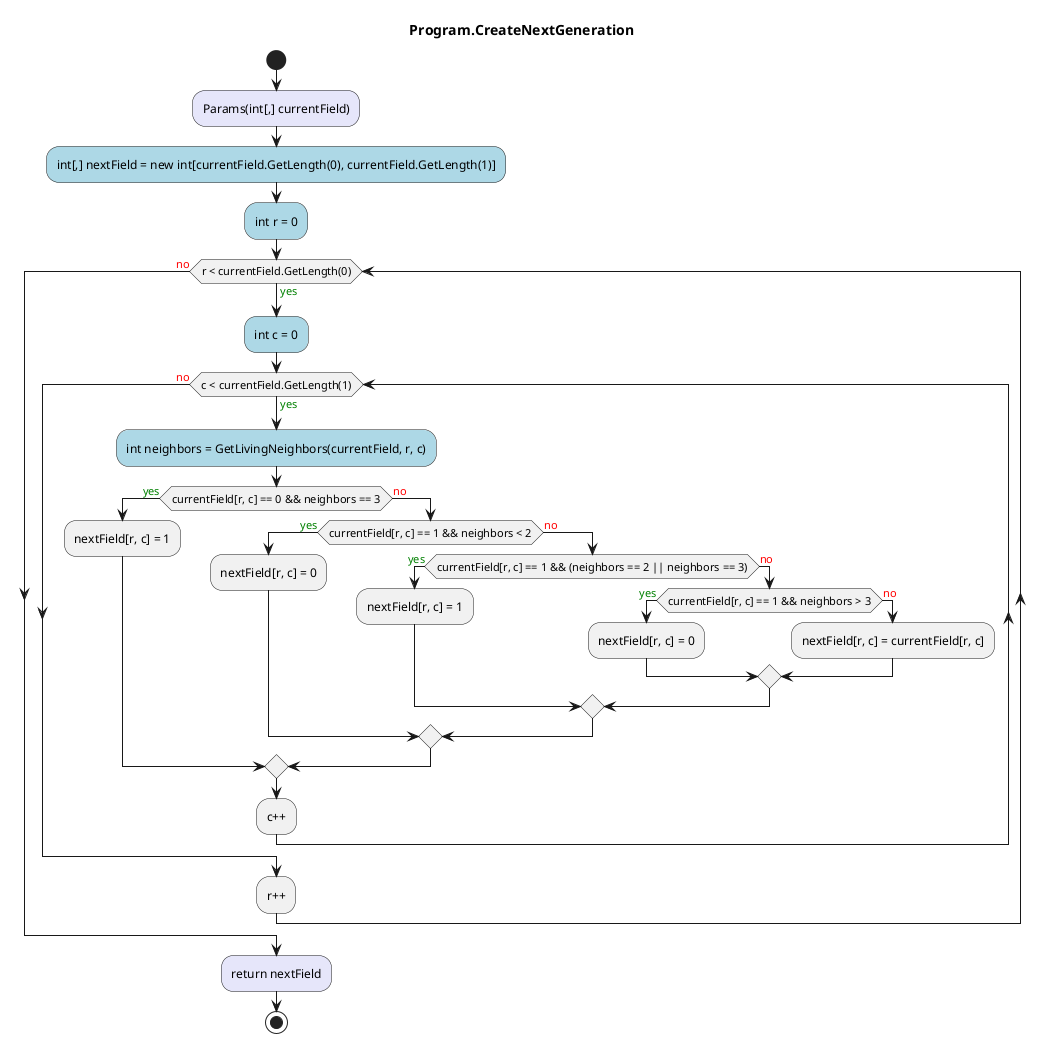 @startuml Program.CreateNextGeneration
title Program.CreateNextGeneration
start
#Lavender:Params(int[,] currentField);
#LightBlue:int[,] nextField = new int[currentField.GetLength(0), currentField.GetLength(1)];
#LightBlue:int r = 0;
while (r < currentField.GetLength(0)) is (<color:green>yes)
    #LightBlue:int c = 0;
    while (c < currentField.GetLength(1)) is (<color:green>yes)
        #LightBlue:int neighbors = GetLivingNeighbors(currentField, r, c);
        if (currentField[r, c] == 0 && neighbors == 3) then (<color:green>yes)
          :nextField[r, c] = 1;
          else (<color:red>no)
            if (currentField[r, c] == 1 && neighbors < 2) then (<color:green>yes)
              :nextField[r, c] = 0;
              else (<color:red>no)
                if (currentField[r, c] == 1 && (neighbors == 2 || neighbors == 3)) then (<color:green>yes)
                  :nextField[r, c] = 1;
                  else (<color:red>no)
                    if (currentField[r, c] == 1 && neighbors > 3) then (<color:green>yes)
                      :nextField[r, c] = 0;
                      else (<color:red>no)
                        :nextField[r, c] = currentField[r, c];
                    endif
                endif
            endif
        endif
    :c++;
    endwhile (<color:red>no)
:r++;
endwhile (<color:red>no)
#Lavender:return nextField;
stop
@enduml
